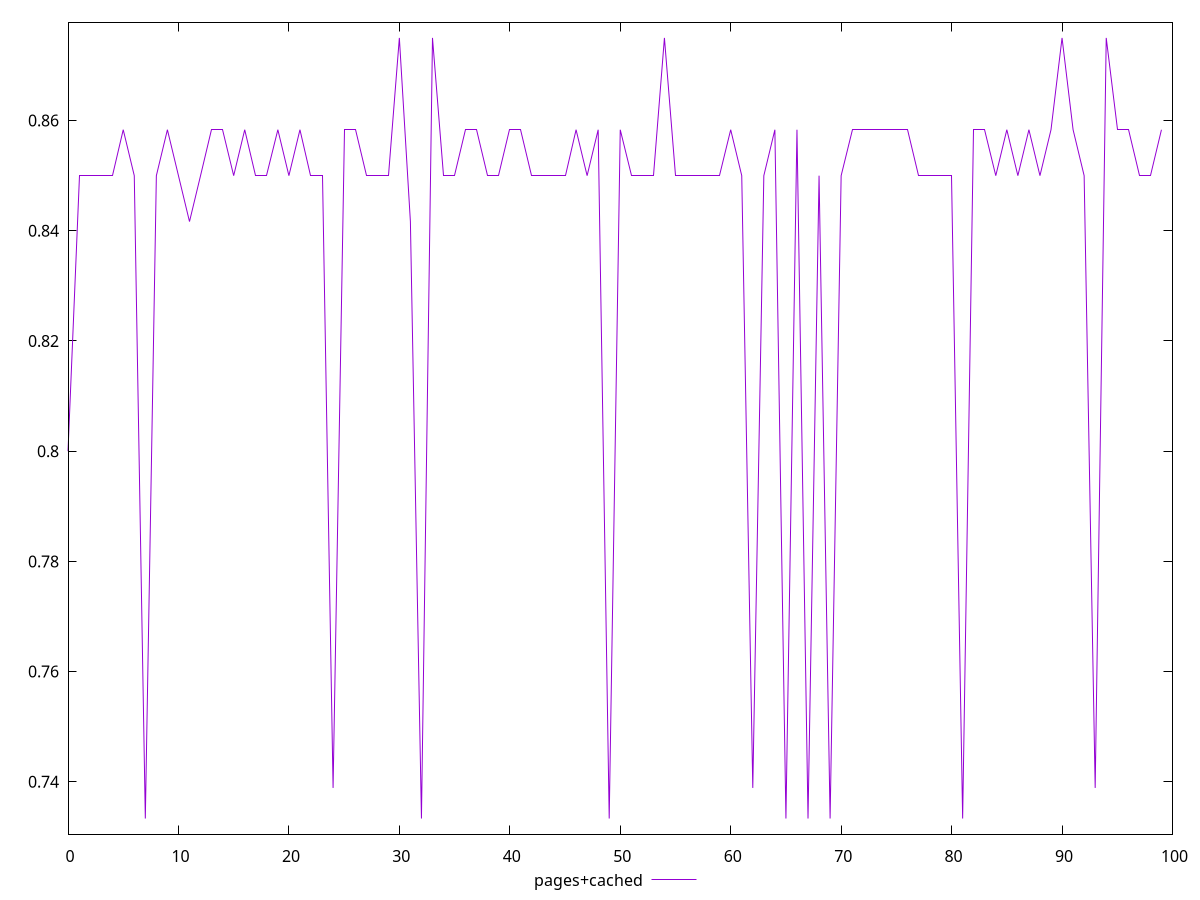 $_pagesCached <<EOF
0.8
0.85
0.85
0.85
0.85
0.8583333333333334
0.85
0.7333333333333333
0.85
0.8583333333333334
0.85
0.8416666666666667
0.85
0.8583333333333334
0.8583333333333334
0.85
0.8583333333333334
0.85
0.85
0.8583333333333334
0.85
0.8583333333333334
0.85
0.85
0.7388888888888889
0.8583333333333334
0.8583333333333334
0.85
0.85
0.85
0.875
0.8416666666666667
0.7333333333333333
0.875
0.85
0.85
0.8583333333333334
0.8583333333333334
0.85
0.85
0.8583333333333334
0.8583333333333334
0.85
0.85
0.85
0.85
0.8583333333333334
0.85
0.8583333333333334
0.7333333333333333
0.8583333333333334
0.85
0.85
0.85
0.875
0.85
0.85
0.85
0.85
0.85
0.8583333333333334
0.85
0.7388888888888889
0.85
0.8583333333333334
0.7333333333333333
0.8583333333333334
0.7333333333333333
0.85
0.7333333333333333
0.85
0.8583333333333334
0.8583333333333334
0.8583333333333334
0.8583333333333334
0.8583333333333334
0.8583333333333334
0.85
0.85
0.85
0.85
0.7333333333333333
0.8583333333333334
0.8583333333333334
0.85
0.8583333333333334
0.85
0.8583333333333334
0.85
0.8583333333333334
0.875
0.8583333333333334
0.85
0.7388888888888889
0.875
0.8583333333333334
0.8583333333333334
0.85
0.85
0.8583333333333334
EOF
set key outside below
set terminal pngcairo
set output "report_00005_2020-11-02T22-26-11.212Z/uses-http2/pages+cached//score.png"
set yrange [0.7304999999999999:0.8778333333333334]
plot $_pagesCached title "pages+cached" with line ,
